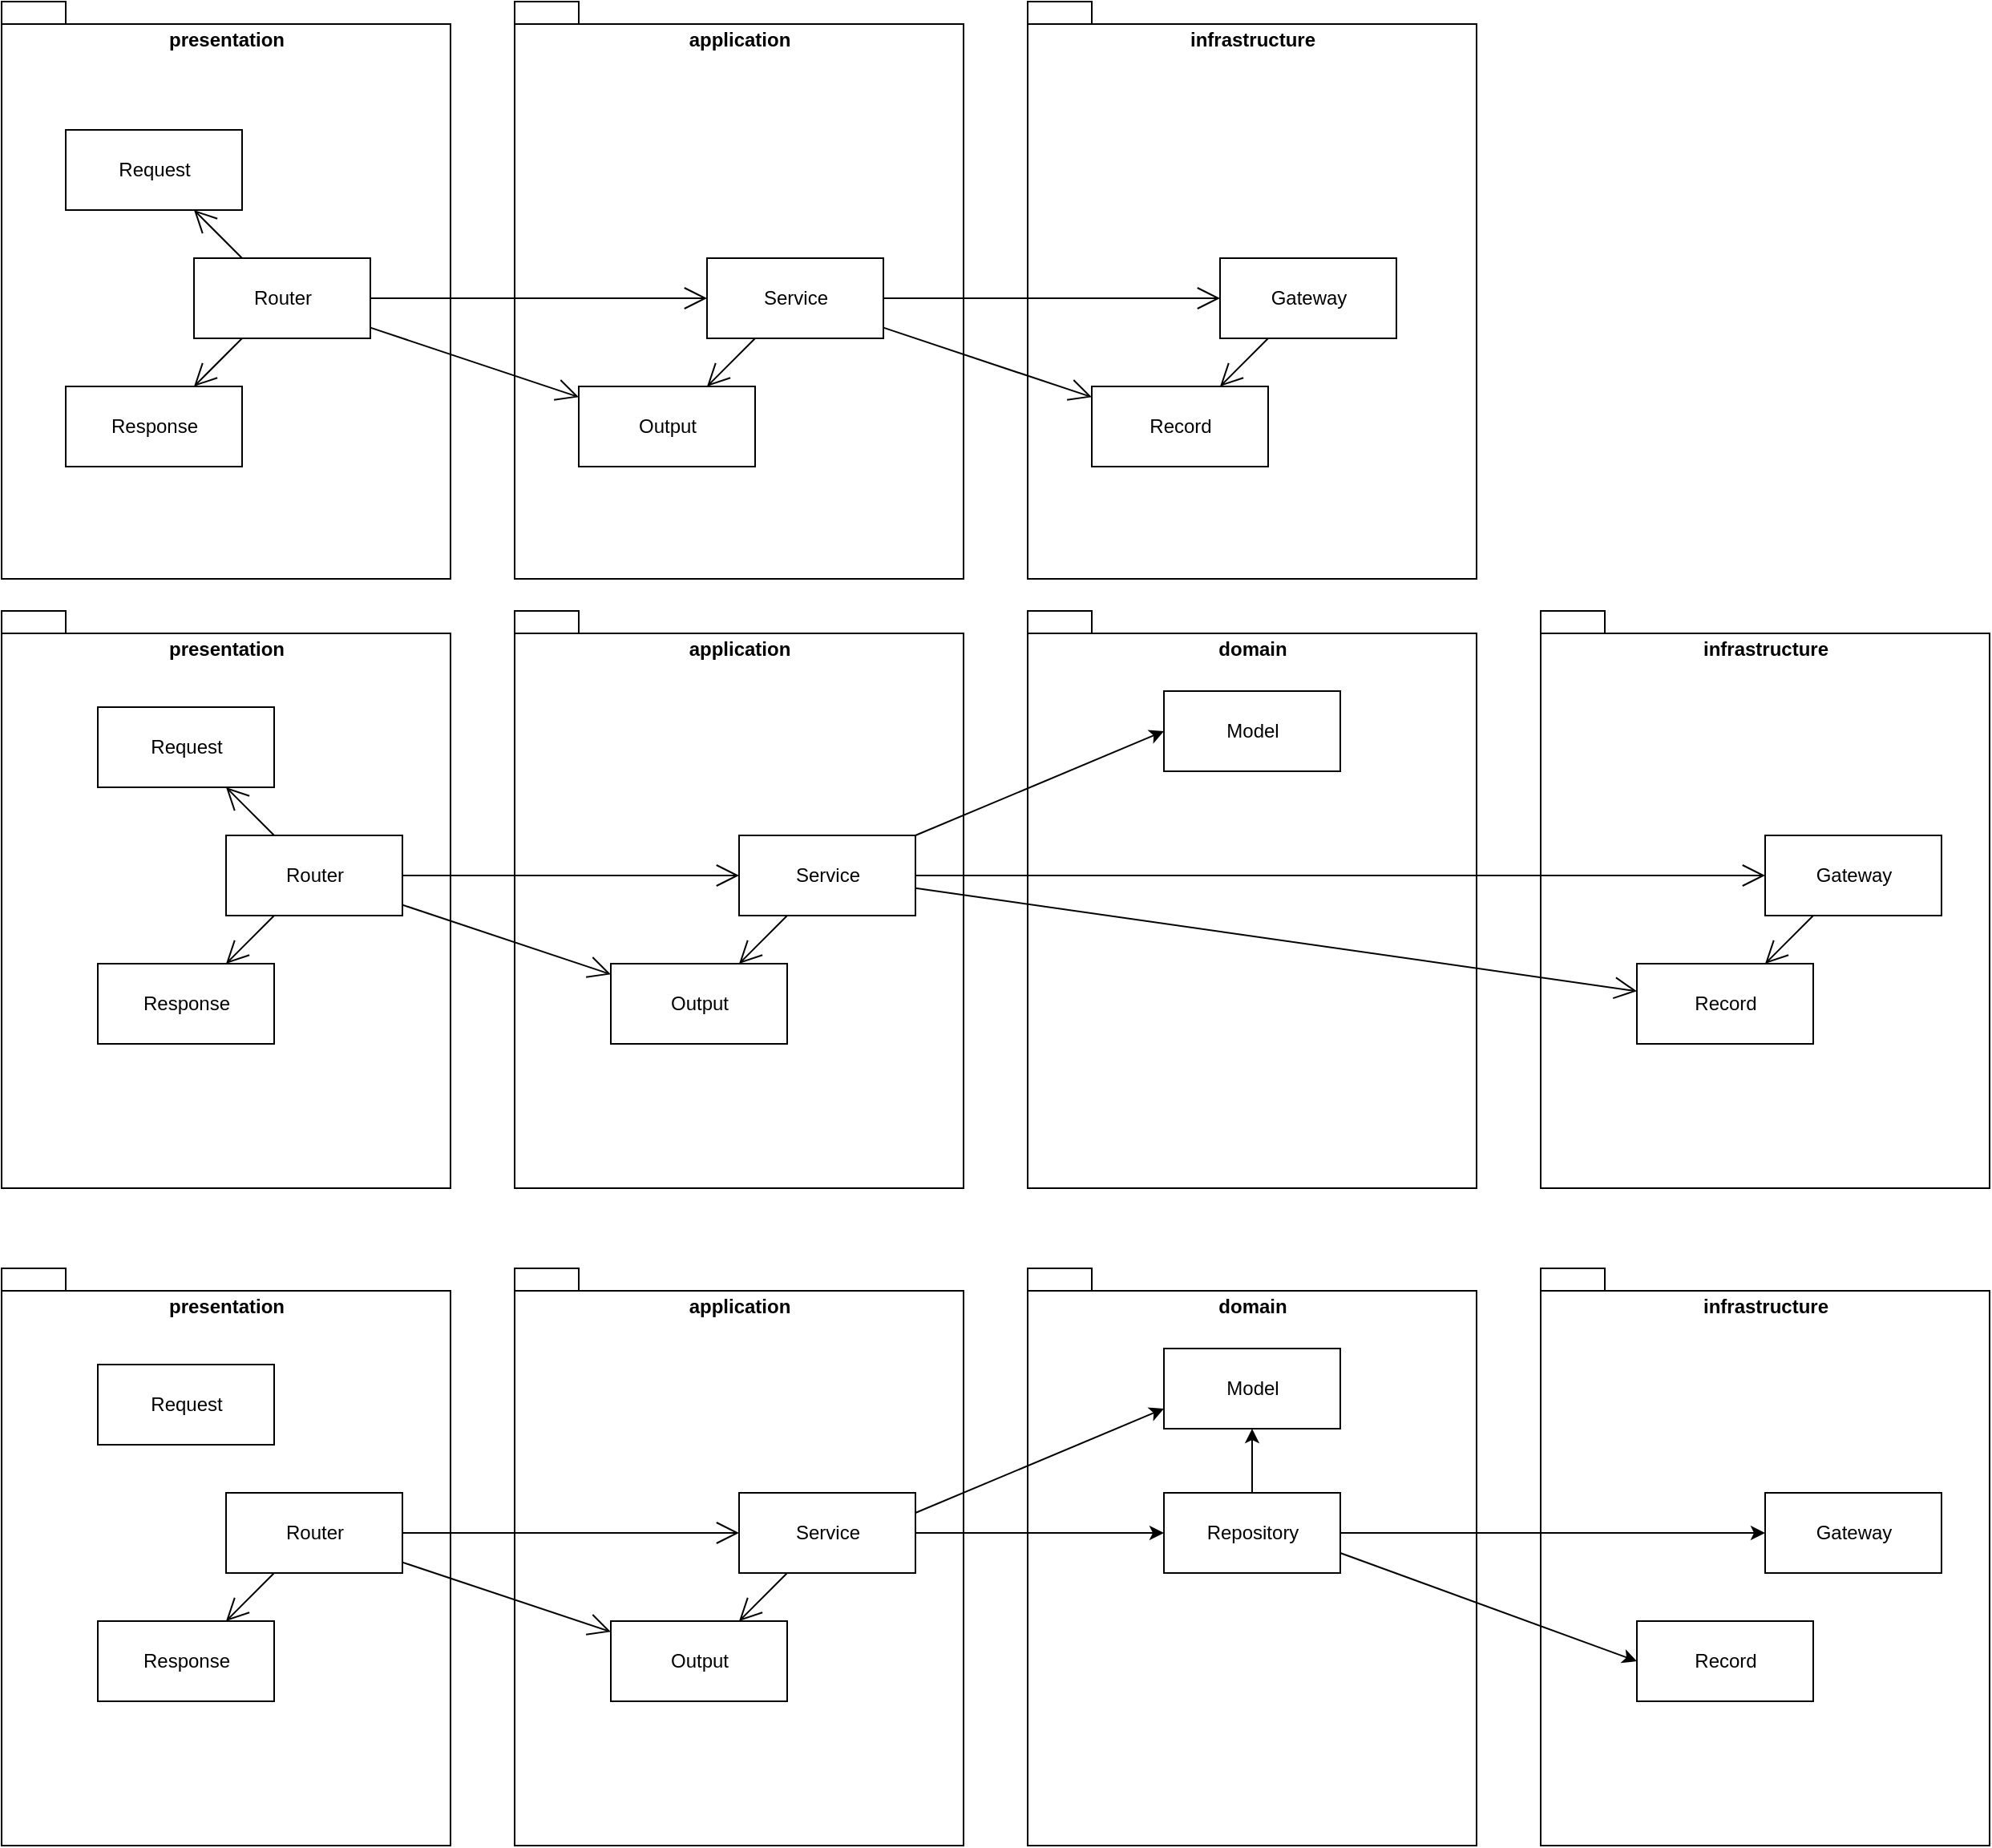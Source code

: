 <mxfile>
    <diagram id="afhy61-JGGwbrwMMAsw_" name="ページ1">
        <mxGraphModel dx="1009" dy="626" grid="1" gridSize="10" guides="1" tooltips="1" connect="1" arrows="1" fold="1" page="1" pageScale="1" pageWidth="827" pageHeight="1169" math="0" shadow="0">
            <root>
                <mxCell id="0"/>
                <mxCell id="1" parent="0"/>
                <mxCell id="2" value="presentation" style="shape=folder;fontStyle=1;spacingTop=10;tabWidth=40;tabHeight=14;tabPosition=left;html=1;verticalAlign=top;fillColor=none;" parent="1" vertex="1">
                    <mxGeometry x="80" y="80" width="280" height="360" as="geometry"/>
                </mxCell>
                <mxCell id="3" value="application" style="shape=folder;fontStyle=1;spacingTop=10;tabWidth=40;tabHeight=14;tabPosition=left;html=1;verticalAlign=top;fillColor=none;" parent="1" vertex="1">
                    <mxGeometry x="400" y="80" width="280" height="360" as="geometry"/>
                </mxCell>
                <mxCell id="4" value="infrastructure" style="shape=folder;fontStyle=1;spacingTop=10;tabWidth=40;tabHeight=14;tabPosition=left;html=1;verticalAlign=top;fillColor=none;" parent="1" vertex="1">
                    <mxGeometry x="720" y="80" width="280" height="360" as="geometry"/>
                </mxCell>
                <mxCell id="5" value="Router" style="html=1;" parent="1" vertex="1">
                    <mxGeometry x="200" y="240" width="110" height="50" as="geometry"/>
                </mxCell>
                <mxCell id="6" value="Request" style="html=1;" parent="1" vertex="1">
                    <mxGeometry x="120" y="160" width="110" height="50" as="geometry"/>
                </mxCell>
                <mxCell id="7" value="Response" style="html=1;" parent="1" vertex="1">
                    <mxGeometry x="120" y="320" width="110" height="50" as="geometry"/>
                </mxCell>
                <mxCell id="8" value="Service" style="html=1;" parent="1" vertex="1">
                    <mxGeometry x="520" y="240" width="110" height="50" as="geometry"/>
                </mxCell>
                <mxCell id="9" value="Output" style="html=1;" parent="1" vertex="1">
                    <mxGeometry x="440" y="320" width="110" height="50" as="geometry"/>
                </mxCell>
                <mxCell id="10" value="Gateway" style="html=1;" parent="1" vertex="1">
                    <mxGeometry x="840" y="240" width="110" height="50" as="geometry"/>
                </mxCell>
                <mxCell id="11" value="Record" style="html=1;" parent="1" vertex="1">
                    <mxGeometry x="760" y="320" width="110" height="50" as="geometry"/>
                </mxCell>
                <mxCell id="12" value="" style="endArrow=open;endFill=1;endSize=12;html=1;" parent="1" source="5" target="6" edge="1">
                    <mxGeometry width="160" relative="1" as="geometry">
                        <mxPoint x="420" y="340" as="sourcePoint"/>
                        <mxPoint x="580" y="340" as="targetPoint"/>
                    </mxGeometry>
                </mxCell>
                <mxCell id="13" value="" style="endArrow=open;endFill=1;endSize=12;html=1;" parent="1" source="5" target="7" edge="1">
                    <mxGeometry width="160" relative="1" as="geometry">
                        <mxPoint x="225.556" y="260" as="sourcePoint"/>
                        <mxPoint x="194.444" y="220" as="targetPoint"/>
                    </mxGeometry>
                </mxCell>
                <mxCell id="14" value="" style="endArrow=open;endFill=1;endSize=12;html=1;" parent="1" source="5" target="8" edge="1">
                    <mxGeometry width="160" relative="1" as="geometry">
                        <mxPoint x="226.818" y="310" as="sourcePoint"/>
                        <mxPoint x="183.182" y="370" as="targetPoint"/>
                    </mxGeometry>
                </mxCell>
                <mxCell id="15" value="" style="endArrow=open;endFill=1;endSize=12;html=1;" parent="1" source="5" target="9" edge="1">
                    <mxGeometry width="160" relative="1" as="geometry">
                        <mxPoint x="300" y="283.382" as="sourcePoint"/>
                        <mxPoint x="530" y="276.618" as="targetPoint"/>
                    </mxGeometry>
                </mxCell>
                <mxCell id="16" value="" style="endArrow=open;endFill=1;endSize=12;html=1;" parent="1" source="8" target="9" edge="1">
                    <mxGeometry width="160" relative="1" as="geometry">
                        <mxPoint x="300" y="307.917" as="sourcePoint"/>
                        <mxPoint x="430" y="362.083" as="targetPoint"/>
                    </mxGeometry>
                </mxCell>
                <mxCell id="17" value="" style="endArrow=open;endFill=1;endSize=12;html=1;" parent="1" source="8" target="11" edge="1">
                    <mxGeometry width="160" relative="1" as="geometry">
                        <mxPoint x="562.273" y="300" as="sourcePoint"/>
                        <mxPoint x="507.727" y="360" as="targetPoint"/>
                    </mxGeometry>
                </mxCell>
                <mxCell id="18" value="" style="endArrow=open;endFill=1;endSize=12;html=1;" parent="1" source="8" target="10" edge="1">
                    <mxGeometry width="160" relative="1" as="geometry">
                        <mxPoint x="640" y="297.407" as="sourcePoint"/>
                        <mxPoint x="800" y="362.593" as="targetPoint"/>
                    </mxGeometry>
                </mxCell>
                <mxCell id="19" value="" style="endArrow=open;endFill=1;endSize=12;html=1;" parent="1" source="10" target="11" edge="1">
                    <mxGeometry width="160" relative="1" as="geometry">
                        <mxPoint x="640" y="275" as="sourcePoint"/>
                        <mxPoint x="900" y="275" as="targetPoint"/>
                    </mxGeometry>
                </mxCell>
                <mxCell id="20" value="presentation" style="shape=folder;fontStyle=1;spacingTop=10;tabWidth=40;tabHeight=14;tabPosition=left;html=1;verticalAlign=top;fillColor=none;" parent="1" vertex="1">
                    <mxGeometry x="80" y="460" width="280" height="360" as="geometry"/>
                </mxCell>
                <mxCell id="21" value="application" style="shape=folder;fontStyle=1;spacingTop=10;tabWidth=40;tabHeight=14;tabPosition=left;html=1;verticalAlign=top;fillColor=none;" parent="1" vertex="1">
                    <mxGeometry x="400" y="460" width="280" height="360" as="geometry"/>
                </mxCell>
                <mxCell id="22" value="infrastructure" style="shape=folder;fontStyle=1;spacingTop=10;tabWidth=40;tabHeight=14;tabPosition=left;html=1;verticalAlign=top;fillColor=none;" parent="1" vertex="1">
                    <mxGeometry x="1040" y="460" width="280" height="360" as="geometry"/>
                </mxCell>
                <mxCell id="23" value="Router" style="html=1;" parent="1" vertex="1">
                    <mxGeometry x="220" y="600" width="110" height="50" as="geometry"/>
                </mxCell>
                <mxCell id="24" value="Request" style="html=1;" parent="1" vertex="1">
                    <mxGeometry x="140" y="520" width="110" height="50" as="geometry"/>
                </mxCell>
                <mxCell id="25" value="Response" style="html=1;" parent="1" vertex="1">
                    <mxGeometry x="140" y="680" width="110" height="50" as="geometry"/>
                </mxCell>
                <mxCell id="43" style="edgeStyle=none;html=1;exitX=1;exitY=0;exitDx=0;exitDy=0;entryX=0;entryY=0.5;entryDx=0;entryDy=0;" parent="1" source="26" target="42" edge="1">
                    <mxGeometry relative="1" as="geometry"/>
                </mxCell>
                <mxCell id="26" value="Service" style="html=1;" parent="1" vertex="1">
                    <mxGeometry x="540" y="600" width="110" height="50" as="geometry"/>
                </mxCell>
                <mxCell id="27" value="Output" style="html=1;" parent="1" vertex="1">
                    <mxGeometry x="460" y="680" width="110" height="50" as="geometry"/>
                </mxCell>
                <mxCell id="28" value="Gateway" style="html=1;" parent="1" vertex="1">
                    <mxGeometry x="1180" y="600" width="110" height="50" as="geometry"/>
                </mxCell>
                <mxCell id="29" value="Record" style="html=1;" parent="1" vertex="1">
                    <mxGeometry x="1100" y="680" width="110" height="50" as="geometry"/>
                </mxCell>
                <mxCell id="30" value="" style="endArrow=open;endFill=1;endSize=12;html=1;" parent="1" source="23" target="24" edge="1">
                    <mxGeometry width="160" relative="1" as="geometry">
                        <mxPoint x="440" y="700" as="sourcePoint"/>
                        <mxPoint x="600" y="700" as="targetPoint"/>
                    </mxGeometry>
                </mxCell>
                <mxCell id="31" value="" style="endArrow=open;endFill=1;endSize=12;html=1;" parent="1" source="23" target="25" edge="1">
                    <mxGeometry width="160" relative="1" as="geometry">
                        <mxPoint x="245.556" y="620" as="sourcePoint"/>
                        <mxPoint x="214.444" y="580" as="targetPoint"/>
                    </mxGeometry>
                </mxCell>
                <mxCell id="32" value="" style="endArrow=open;endFill=1;endSize=12;html=1;" parent="1" source="23" target="26" edge="1">
                    <mxGeometry width="160" relative="1" as="geometry">
                        <mxPoint x="246.818" y="670" as="sourcePoint"/>
                        <mxPoint x="203.182" y="730" as="targetPoint"/>
                    </mxGeometry>
                </mxCell>
                <mxCell id="33" value="" style="endArrow=open;endFill=1;endSize=12;html=1;" parent="1" source="23" target="27" edge="1">
                    <mxGeometry width="160" relative="1" as="geometry">
                        <mxPoint x="320" y="643.382" as="sourcePoint"/>
                        <mxPoint x="550" y="636.618" as="targetPoint"/>
                    </mxGeometry>
                </mxCell>
                <mxCell id="34" value="" style="endArrow=open;endFill=1;endSize=12;html=1;" parent="1" source="26" target="27" edge="1">
                    <mxGeometry width="160" relative="1" as="geometry">
                        <mxPoint x="320" y="667.917" as="sourcePoint"/>
                        <mxPoint x="450" y="722.083" as="targetPoint"/>
                    </mxGeometry>
                </mxCell>
                <mxCell id="35" value="" style="endArrow=open;endFill=1;endSize=12;html=1;" parent="1" source="26" target="29" edge="1">
                    <mxGeometry width="160" relative="1" as="geometry">
                        <mxPoint x="582.273" y="660" as="sourcePoint"/>
                        <mxPoint x="527.727" y="720" as="targetPoint"/>
                    </mxGeometry>
                </mxCell>
                <mxCell id="36" value="" style="endArrow=open;endFill=1;endSize=12;html=1;" parent="1" source="26" target="28" edge="1">
                    <mxGeometry width="160" relative="1" as="geometry">
                        <mxPoint x="660" y="657.407" as="sourcePoint"/>
                        <mxPoint x="820" y="722.593" as="targetPoint"/>
                    </mxGeometry>
                </mxCell>
                <mxCell id="37" value="" style="endArrow=open;endFill=1;endSize=12;html=1;" parent="1" source="28" target="29" edge="1">
                    <mxGeometry width="160" relative="1" as="geometry">
                        <mxPoint x="980" y="635" as="sourcePoint"/>
                        <mxPoint x="1240" y="635" as="targetPoint"/>
                    </mxGeometry>
                </mxCell>
                <mxCell id="41" value="domain" style="shape=folder;fontStyle=1;spacingTop=10;tabWidth=40;tabHeight=14;tabPosition=left;html=1;verticalAlign=top;fillColor=none;" parent="1" vertex="1">
                    <mxGeometry x="720" y="460" width="280" height="360" as="geometry"/>
                </mxCell>
                <mxCell id="42" value="Model" style="html=1;" parent="1" vertex="1">
                    <mxGeometry x="805" y="510" width="110" height="50" as="geometry"/>
                </mxCell>
                <mxCell id="44" value="presentation" style="shape=folder;fontStyle=1;spacingTop=10;tabWidth=40;tabHeight=14;tabPosition=left;html=1;verticalAlign=top;fillColor=none;" parent="1" vertex="1">
                    <mxGeometry x="80" y="870" width="280" height="360" as="geometry"/>
                </mxCell>
                <mxCell id="45" value="application" style="shape=folder;fontStyle=1;spacingTop=10;tabWidth=40;tabHeight=14;tabPosition=left;html=1;verticalAlign=top;fillColor=none;" parent="1" vertex="1">
                    <mxGeometry x="400" y="870" width="280" height="360" as="geometry"/>
                </mxCell>
                <mxCell id="46" value="infrastructure" style="shape=folder;fontStyle=1;spacingTop=10;tabWidth=40;tabHeight=14;tabPosition=left;html=1;verticalAlign=top;fillColor=none;" parent="1" vertex="1">
                    <mxGeometry x="1040" y="870" width="280" height="360" as="geometry"/>
                </mxCell>
                <mxCell id="47" value="Router" style="html=1;" parent="1" vertex="1">
                    <mxGeometry x="220" y="1010" width="110" height="50" as="geometry"/>
                </mxCell>
                <mxCell id="48" value="Request" style="html=1;" parent="1" vertex="1">
                    <mxGeometry x="140" y="930" width="110" height="50" as="geometry"/>
                </mxCell>
                <mxCell id="49" value="Response" style="html=1;" parent="1" vertex="1">
                    <mxGeometry x="140" y="1090" width="110" height="50" as="geometry"/>
                </mxCell>
                <mxCell id="64" style="edgeStyle=none;html=1;exitX=1;exitY=0.5;exitDx=0;exitDy=0;entryX=0;entryY=0.5;entryDx=0;entryDy=0;" edge="1" parent="1" source="50" target="62">
                    <mxGeometry relative="1" as="geometry"/>
                </mxCell>
                <mxCell id="66" style="edgeStyle=none;html=1;exitX=1;exitY=0.25;exitDx=0;exitDy=0;entryX=0;entryY=0.75;entryDx=0;entryDy=0;" edge="1" parent="1" source="50" target="61">
                    <mxGeometry relative="1" as="geometry"/>
                </mxCell>
                <mxCell id="50" value="Service" style="html=1;" parent="1" vertex="1">
                    <mxGeometry x="540" y="1010" width="110" height="50" as="geometry"/>
                </mxCell>
                <mxCell id="51" value="Output" style="html=1;" parent="1" vertex="1">
                    <mxGeometry x="460" y="1090" width="110" height="50" as="geometry"/>
                </mxCell>
                <mxCell id="52" value="Gateway" style="html=1;" parent="1" vertex="1">
                    <mxGeometry x="1180" y="1010" width="110" height="50" as="geometry"/>
                </mxCell>
                <mxCell id="53" value="Record" style="html=1;" parent="1" vertex="1">
                    <mxGeometry x="1100" y="1090" width="110" height="50" as="geometry"/>
                </mxCell>
                <mxCell id="54" value="" style="endArrow=open;endFill=1;endSize=12;html=1;" parent="1" source="47" target="49" edge="1">
                    <mxGeometry width="160" relative="1" as="geometry">
                        <mxPoint x="245.556" y="1030" as="sourcePoint"/>
                        <mxPoint x="214.444" y="990" as="targetPoint"/>
                    </mxGeometry>
                </mxCell>
                <mxCell id="55" value="" style="endArrow=open;endFill=1;endSize=12;html=1;" parent="1" source="47" target="50" edge="1">
                    <mxGeometry width="160" relative="1" as="geometry">
                        <mxPoint x="246.818" y="1080" as="sourcePoint"/>
                        <mxPoint x="203.182" y="1140" as="targetPoint"/>
                    </mxGeometry>
                </mxCell>
                <mxCell id="56" value="" style="endArrow=open;endFill=1;endSize=12;html=1;" parent="1" source="47" target="51" edge="1">
                    <mxGeometry width="160" relative="1" as="geometry">
                        <mxPoint x="320" y="1053.382" as="sourcePoint"/>
                        <mxPoint x="550" y="1046.618" as="targetPoint"/>
                    </mxGeometry>
                </mxCell>
                <mxCell id="57" value="" style="endArrow=open;endFill=1;endSize=12;html=1;" parent="1" source="50" target="51" edge="1">
                    <mxGeometry width="160" relative="1" as="geometry">
                        <mxPoint x="320" y="1077.917" as="sourcePoint"/>
                        <mxPoint x="450" y="1132.083" as="targetPoint"/>
                    </mxGeometry>
                </mxCell>
                <mxCell id="60" value="domain" style="shape=folder;fontStyle=1;spacingTop=10;tabWidth=40;tabHeight=14;tabPosition=left;html=1;verticalAlign=top;fillColor=none;" parent="1" vertex="1">
                    <mxGeometry x="720" y="870" width="280" height="360" as="geometry"/>
                </mxCell>
                <mxCell id="61" value="Model" style="html=1;" parent="1" vertex="1">
                    <mxGeometry x="805" y="920" width="110" height="50" as="geometry"/>
                </mxCell>
                <mxCell id="65" style="edgeStyle=none;html=1;exitX=0.5;exitY=0;exitDx=0;exitDy=0;entryX=0.5;entryY=1;entryDx=0;entryDy=0;" edge="1" parent="1" source="62" target="61">
                    <mxGeometry relative="1" as="geometry"/>
                </mxCell>
                <mxCell id="67" style="edgeStyle=none;html=1;exitX=1;exitY=0.5;exitDx=0;exitDy=0;entryX=0;entryY=0.5;entryDx=0;entryDy=0;" edge="1" parent="1" source="62" target="52">
                    <mxGeometry relative="1" as="geometry"/>
                </mxCell>
                <mxCell id="68" style="edgeStyle=none;html=1;exitX=1;exitY=0.75;exitDx=0;exitDy=0;entryX=0;entryY=0.5;entryDx=0;entryDy=0;" edge="1" parent="1" source="62" target="53">
                    <mxGeometry relative="1" as="geometry"/>
                </mxCell>
                <mxCell id="62" value="Repository" style="html=1;" vertex="1" parent="1">
                    <mxGeometry x="805" y="1010" width="110" height="50" as="geometry"/>
                </mxCell>
            </root>
        </mxGraphModel>
    </diagram>
</mxfile>